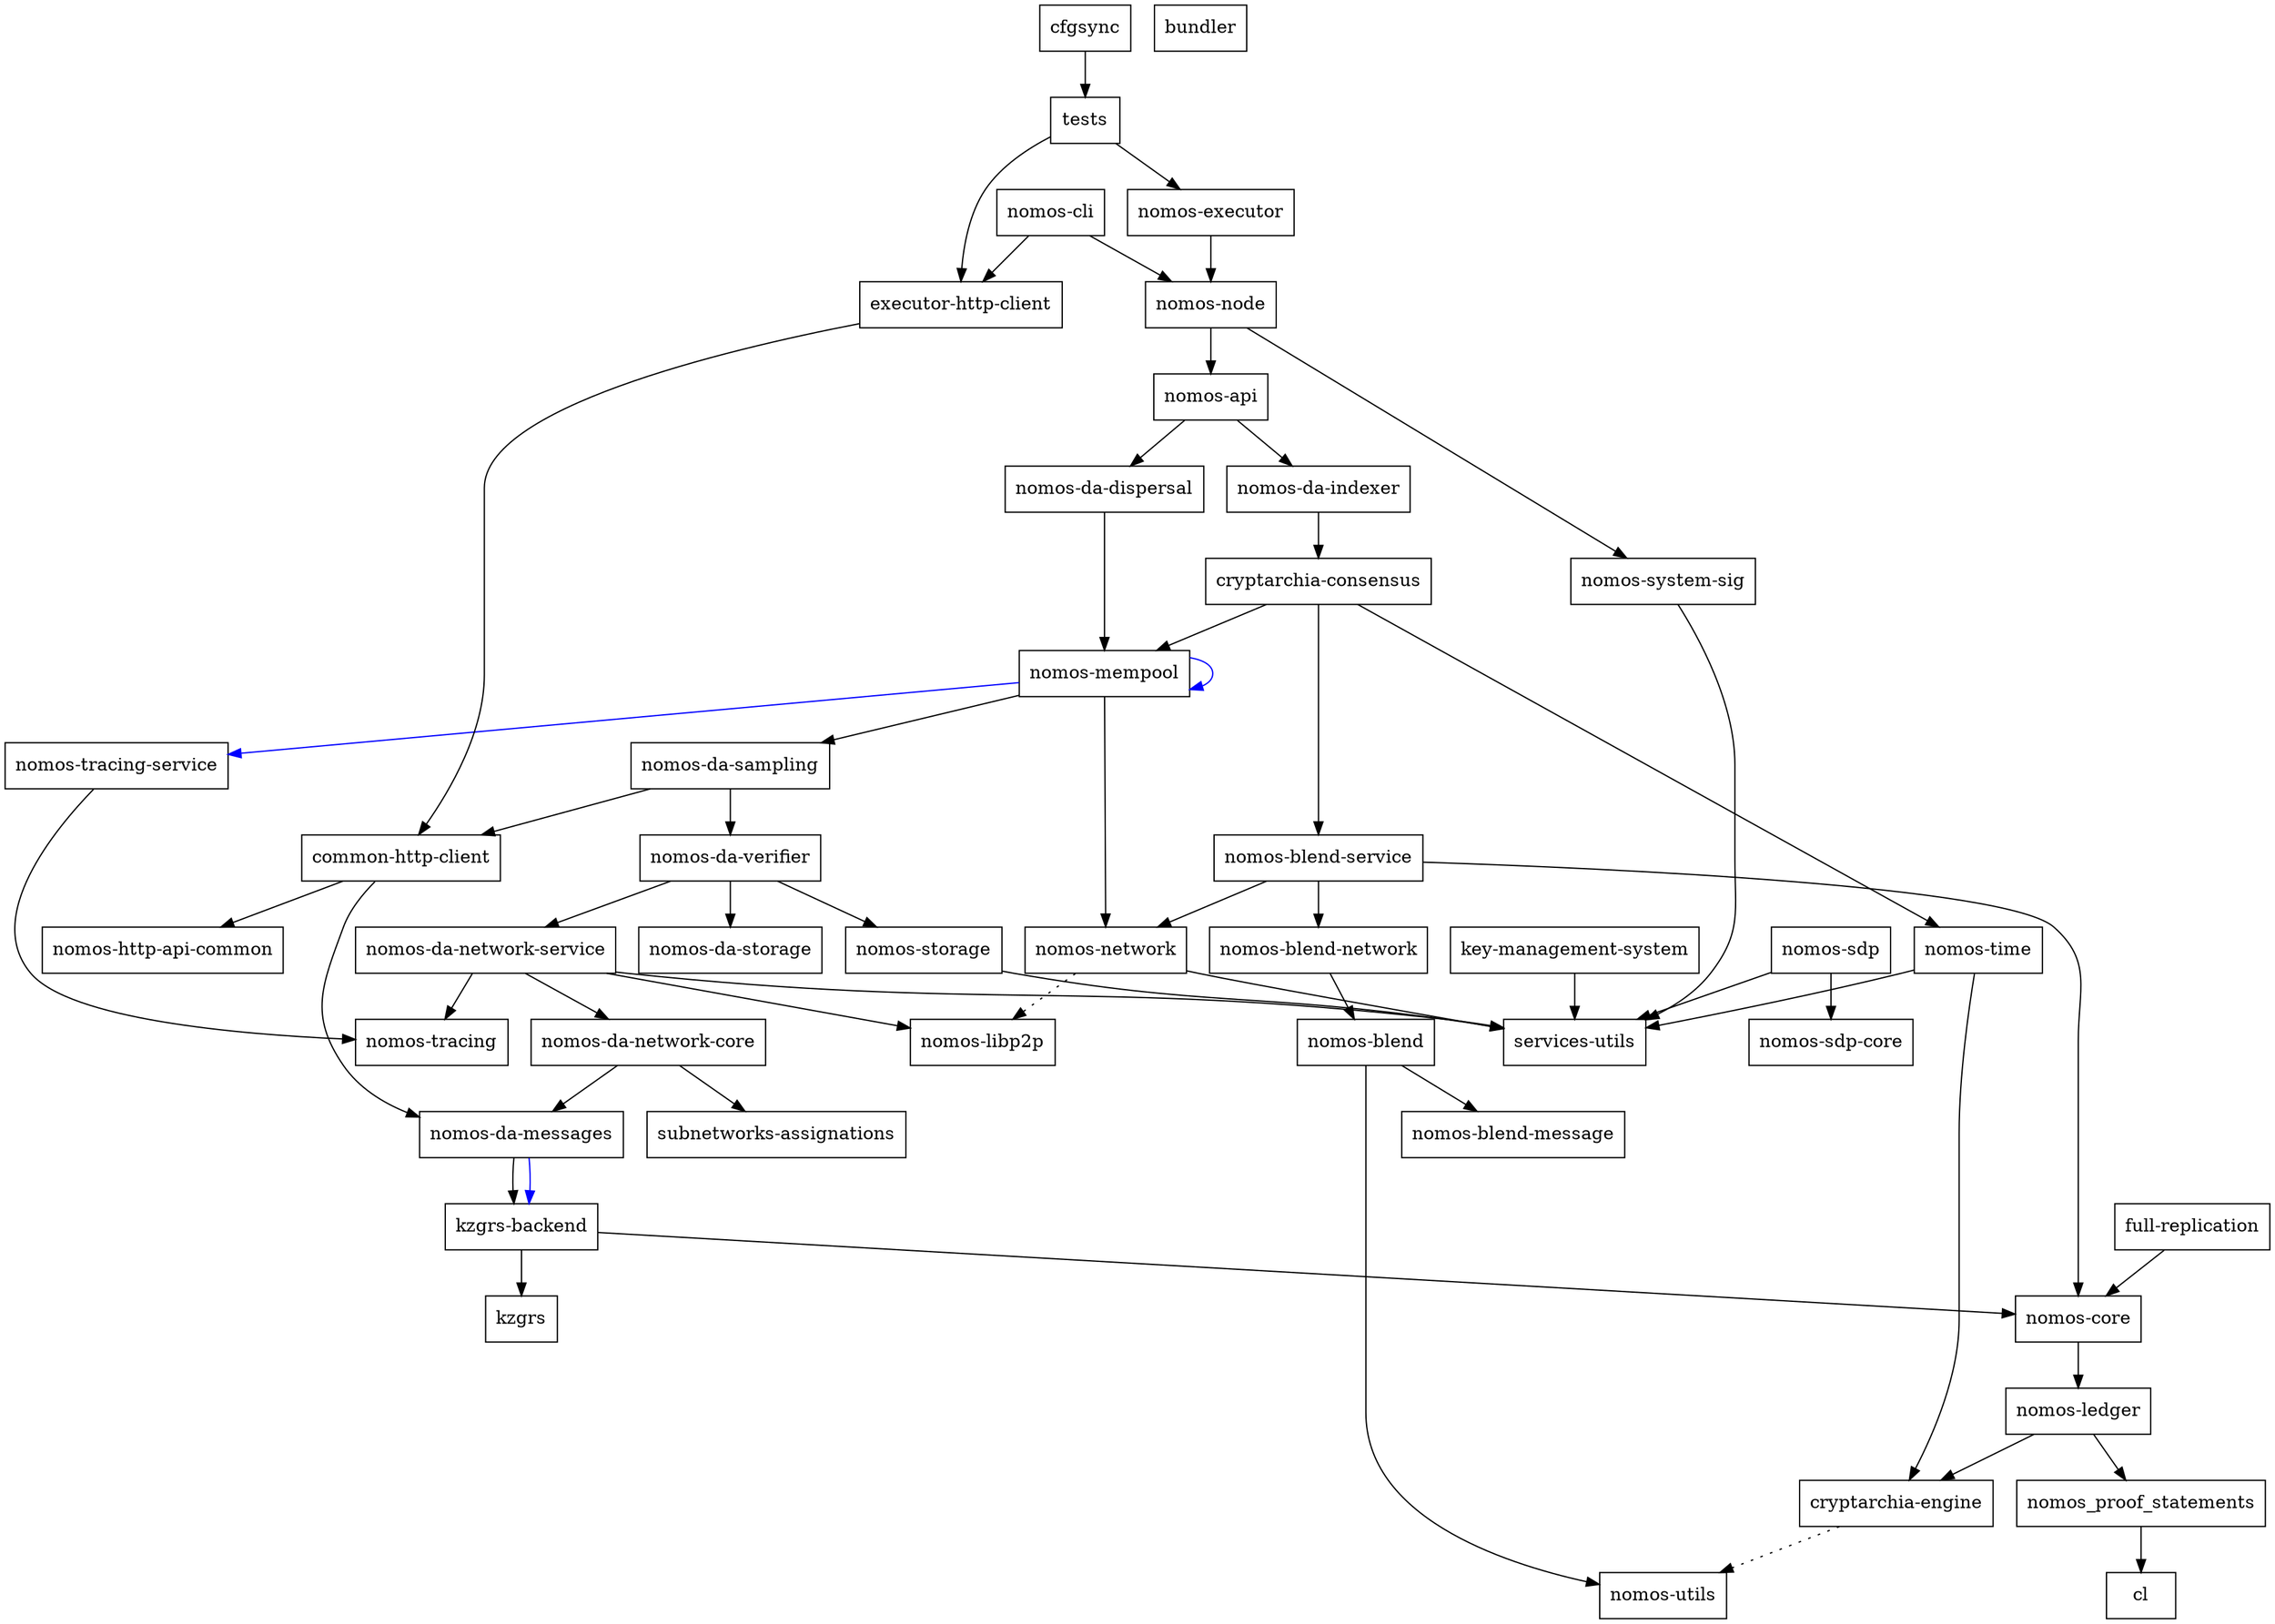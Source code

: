 digraph {
    0 [ label = "cryptarchia-engine" shape = box]
    1 [ label = "nomos-utils" shape = box]
    2 [ label = "nomos-ledger" shape = box]
    3 [ label = "cl" shape = box]
    4 [ label = "nomos_proof_statements" shape = box]
    5 [ label = "nomos-http-api-common" shape = box]
    6 [ label = "nomos-executor" shape = box]
    7 [ label = "kzgrs-backend" shape = box]
    8 [ label = "kzgrs" shape = box]
    9 [ label = "nomos-core" shape = box]
    10 [ label = "nomos-api" shape = box]
    11 [ label = "cryptarchia-consensus" shape = box]
    12 [ label = "nomos-blend-service" shape = box]
    13 [ label = "nomos-blend" shape = box]
    14 [ label = "nomos-blend-message" shape = box]
    15 [ label = "nomos-blend-network" shape = box]
    16 [ label = "nomos-libp2p" shape = box]
    17 [ label = "nomos-network" shape = box]
    18 [ label = "services-utils" shape = box]
    19 [ label = "nomos-da-sampling" shape = box]
    20 [ label = "common-http-client" shape = box]
    21 [ label = "nomos-da-messages" shape = box]
    22 [ label = "nomos-da-network-core" shape = box]
    23 [ label = "subnetworks-assignations" shape = box]
    24 [ label = "nomos-da-network-service" shape = box]
    25 [ label = "nomos-tracing" shape = box]
    26 [ label = "nomos-da-storage" shape = box]
    27 [ label = "nomos-da-verifier" shape = box]
    28 [ label = "nomos-storage" shape = box]
    29 [ label = "nomos-mempool" shape = box]
    30 [ label = "nomos-tracing-service" shape = box]
    31 [ label = "nomos-time" shape = box]
    32 [ label = "nomos-da-dispersal" shape = box]
    33 [ label = "nomos-da-indexer" shape = box]
    34 [ label = "nomos-node" shape = box]
    35 [ label = "nomos-system-sig" shape = box]
    36 [ label = "executor-http-client" shape = box]
    37 [ label = "bundler" shape = box]
    38 [ label = "nomos-cli" shape = box]
    39 [ label = "full-replication" shape = box]
    40 [ label = "nomos-sdp-core" shape = box]
    41 [ label = "key-management-system" shape = box]
    42 [ label = "nomos-sdp" shape = box]
    43 [ label = "cfgsync" shape = box]
    44 [ label = "tests" shape = box]
    0 -> 1 [ style = dotted]
    2 -> 0 [ ]
    2 -> 4 [ ]
    4 -> 3 [ ]
    6 -> 34 [ ]
    7 -> 8 [ ]
    7 -> 9 [ ]
    9 -> 2 [ ]
    10 -> 32 [ ]
    10 -> 33 [ ]
    11 -> 12 [ ]
    11 -> 29 [ ]
    11 -> 31 [ ]
    12 -> 15 [ ]
    12 -> 9 [ ]
    12 -> 17 [ ]
    13 -> 14 [ ]
    13 -> 1 [ ]
    15 -> 13 [ ]
    17 -> 16 [ style = dotted]
    17 -> 18 [ ]
    19 -> 20 [ ]
    19 -> 27 [ ]
    20 -> 21 [ ]
    20 -> 5 [ ]
    21 -> 7 [ ]
    21 -> 7 [ color = blue]
    22 -> 21 [ ]
    22 -> 23 [ ]
    24 -> 22 [ ]
    24 -> 16 [ ]
    24 -> 25 [ ]
    24 -> 18 [ ]
    27 -> 24 [ ]
    27 -> 26 [ ]
    27 -> 28 [ ]
    28 -> 18 [ ]
    29 -> 19 [ ]
    29 -> 29 [ color = blue]
    29 -> 17 [ ]
    29 -> 30 [ color = blue]
    30 -> 25 [ ]
    31 -> 0 [ ]
    31 -> 18 [ ]
    32 -> 29 [ ]
    33 -> 11 [ ]
    34 -> 10 [ ]
    34 -> 35 [ ]
    35 -> 18 [ ]
    36 -> 20 [ ]
    38 -> 36 [ ]
    38 -> 34 [ ]
    39 -> 9 [ ]
    41 -> 18 [ ]
    42 -> 40 [ ]
    42 -> 18 [ ]
    43 -> 44 [ ]
    44 -> 36 [ ]
    44 -> 6 [ ]
}

